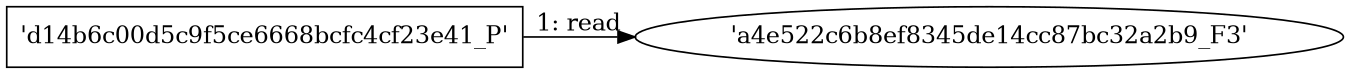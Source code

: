 digraph "D:\Learning\Paper\apt\基于CTI的攻击预警\Dataset\攻击图\ASGfromALLCTI\Vulnerability Spotlight Code execution vulnerabilities in PrusaSlicer.dot" {
rankdir="LR"
size="9"
fixedsize="false"
splines="true"
nodesep=0.3
ranksep=0
fontsize=10
overlap="scalexy"
engine= "neato"
	"'a4e522c6b8ef8345de14cc87bc32a2b9_F3'" [node_type=file shape=ellipse]
	"'d14b6c00d5c9f5ce6668bcfc4cf23e41_P'" [node_type=Process shape=box]
	"'d14b6c00d5c9f5ce6668bcfc4cf23e41_P'" -> "'a4e522c6b8ef8345de14cc87bc32a2b9_F3'" [label="1: read"]
}
